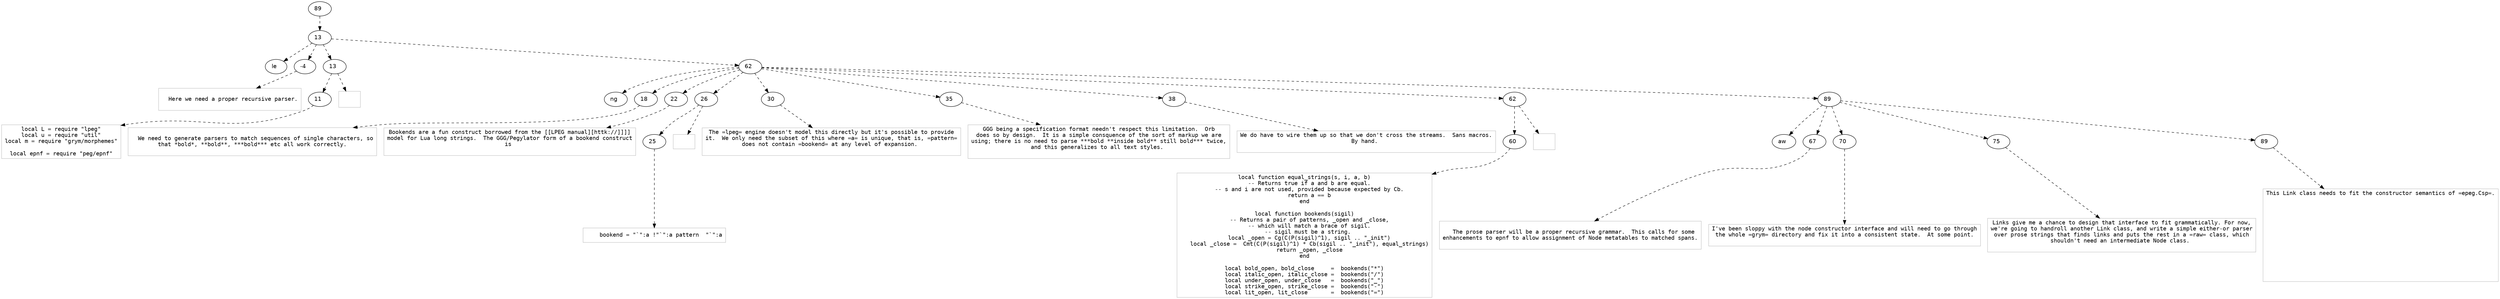 digraph hierarchy {

node [fontname=Helvetica]
edge [style=dashed]

doc_0 [label="89  "]

doc_0 -> { section_1}
{rank=same; section_1}

section_1 [label="13  "]

section_1 -> { header_2 block_3 block_4 section_5}
{rank=same; header_2 block_3 block_4 section_5}

header_2 [label="le  "]
block_3 [label="-4  "]
block_4 [label="13  "]
section_5 [label="62  "]


block_3 -> leaf_6
leaf_6  [color=Gray,shape=rectangle,fontname=Inconsolata,label="
  Here we need a proper recursive parser.

"]block_4 -> { codeblock_7}
{rank=same; codeblock_7}

codeblock_7 [label="11  "]


codeblock_7 -> leaf_8
leaf_8  [color=Gray,shape=rectangle,fontname=Inconsolata,label="local L = require \"lpeg\"
local u = require \"util\"
local m = require \"grym/morphemes\"

local epnf = require \"peg/epnf\"
"]
block_4 -> leaf_9
leaf_9  [color=Gray,shape=rectangle,fontname=Inconsolata,label="

"]section_5 -> { header_10 block_11 block_12 block_13 block_14 block_15 block_16 block_17 section_18}
{rank=same; header_10 block_11 block_12 block_13 block_14 block_15 block_16 block_17 section_18}

header_10 [label="ng  "]
block_11 [label="18  "]
block_12 [label="22  "]
block_13 [label="26  "]
block_14 [label="30  "]
block_15 [label="35  "]
block_16 [label="38  "]
block_17 [label="62  "]
section_18 [label="89  "]


block_11 -> leaf_19
leaf_19  [color=Gray,shape=rectangle,fontname=Inconsolata,label="
  We need to generate parsers to match sequences of single characters, so
that *bold*, **bold**, ***bold*** etc all work correctly.

"]
block_12 -> leaf_20
leaf_20  [color=Gray,shape=rectangle,fontname=Inconsolata,label="Bookends are a fun construct borrowed from the [[LPEG manual][httk://]]]]
model for Lua long strings.  The GGG/Pegylator form of a bookend construct
is 

"]block_13 -> { codeblock_21}
{rank=same; codeblock_21}

codeblock_21 [label="25  "]


codeblock_21 -> leaf_22
leaf_22  [color=Gray,shape=rectangle,fontname=Inconsolata,label="    bookend = \"`\":a !\"`\":a pattern  \"`\":a
"]
block_13 -> leaf_23
leaf_23  [color=Gray,shape=rectangle,fontname=Inconsolata,label="
"]
block_14 -> leaf_24
leaf_24  [color=Gray,shape=rectangle,fontname=Inconsolata,label="The =lpeg= engine doesn't model this directly but it's possible to provide
it.  We only need the subset of this where =a= is unique, that is, =pattern=
does not contain =bookend= at any level of expansion. 

"]
block_15 -> leaf_25
leaf_25  [color=Gray,shape=rectangle,fontname=Inconsolata,label="GGG being a specification format needn't respect this limitation.  Orb
does so by design.  It is a simple consquence of the sort of markup we are
using; there is no need to parse ***bold **inside bold** still bold*** twice,
and this generalizes to all text styles. 

"]
block_16 -> leaf_26
leaf_26  [color=Gray,shape=rectangle,fontname=Inconsolata,label="We do have to wire them up so that we don't cross the streams.  Sans macros.
By hand. 

"]block_17 -> { codeblock_27}
{rank=same; codeblock_27}

codeblock_27 [label="60  "]


codeblock_27 -> leaf_28
leaf_28  [color=Gray,shape=rectangle,fontname=Inconsolata,label="local function equal_strings(s, i, a, b)
   -- Returns true if a and b are equal.
   -- s and i are not used, provided because expected by Cb.
   return a == b
end

local function bookends(sigil)
   -- Returns a pair of patterns, _open and _close,
   -- which will match a brace of sigil.
   -- sigil must be a string. 
   local _open = Cg(C(P(sigil)^1), sigil .. \"_init\")
   local _close =  Cmt(C(P(sigil)^1) * Cb(sigil .. \"_init\"), equal_strings)
   return _open, _close
end

local bold_open, bold_close     =  bookends(\"*\")
local italic_open, italic_close =  bookends(\"/\")
local under_open, under_close   =  bookends(\"_\")
local strike_open, strike_close =  bookends(\"-\")
local lit_open, lit_close       =  bookends(\"=\")
"]
block_17 -> leaf_29
leaf_29  [color=Gray,shape=rectangle,fontname=Inconsolata,label="

"]section_18 -> { header_30 block_31 block_32 block_33 block_34}
{rank=same; header_30 block_31 block_32 block_33 block_34}

header_30 [label="aw  "]
block_31 [label="67  "]
block_32 [label="70  "]
block_33 [label="75  "]
block_34 [label="89  "]


block_31 -> leaf_35
leaf_35  [color=Gray,shape=rectangle,fontname=Inconsolata,label="
  The prose parser will be a proper recursive grammar.  This calls for some
enhancements to epnf to allow assignment of Node metatables to matched spans.

"]
block_32 -> leaf_36
leaf_36  [color=Gray,shape=rectangle,fontname=Inconsolata,label="I've been sloppy with the node constructor interface and will need to go through
the whole =grym= directory and fix it into a consistent state.  At some point.

"]
block_33 -> leaf_37
leaf_37  [color=Gray,shape=rectangle,fontname=Inconsolata,label="Links give me a chance to design that interface to fit grammatically. For now,
we're going to handroll another Link class, and write a simple either-or parser
over prose strings that finds links and puts the rest in a =raw= class, which
shouldn't need an intermediate Node class. 

"]
block_34 -> leaf_38
leaf_38  [color=Gray,shape=rectangle,fontname=Inconsolata,label="This Link class needs to fit the constructor semantics of =epeg.Csp=.













"]
}
